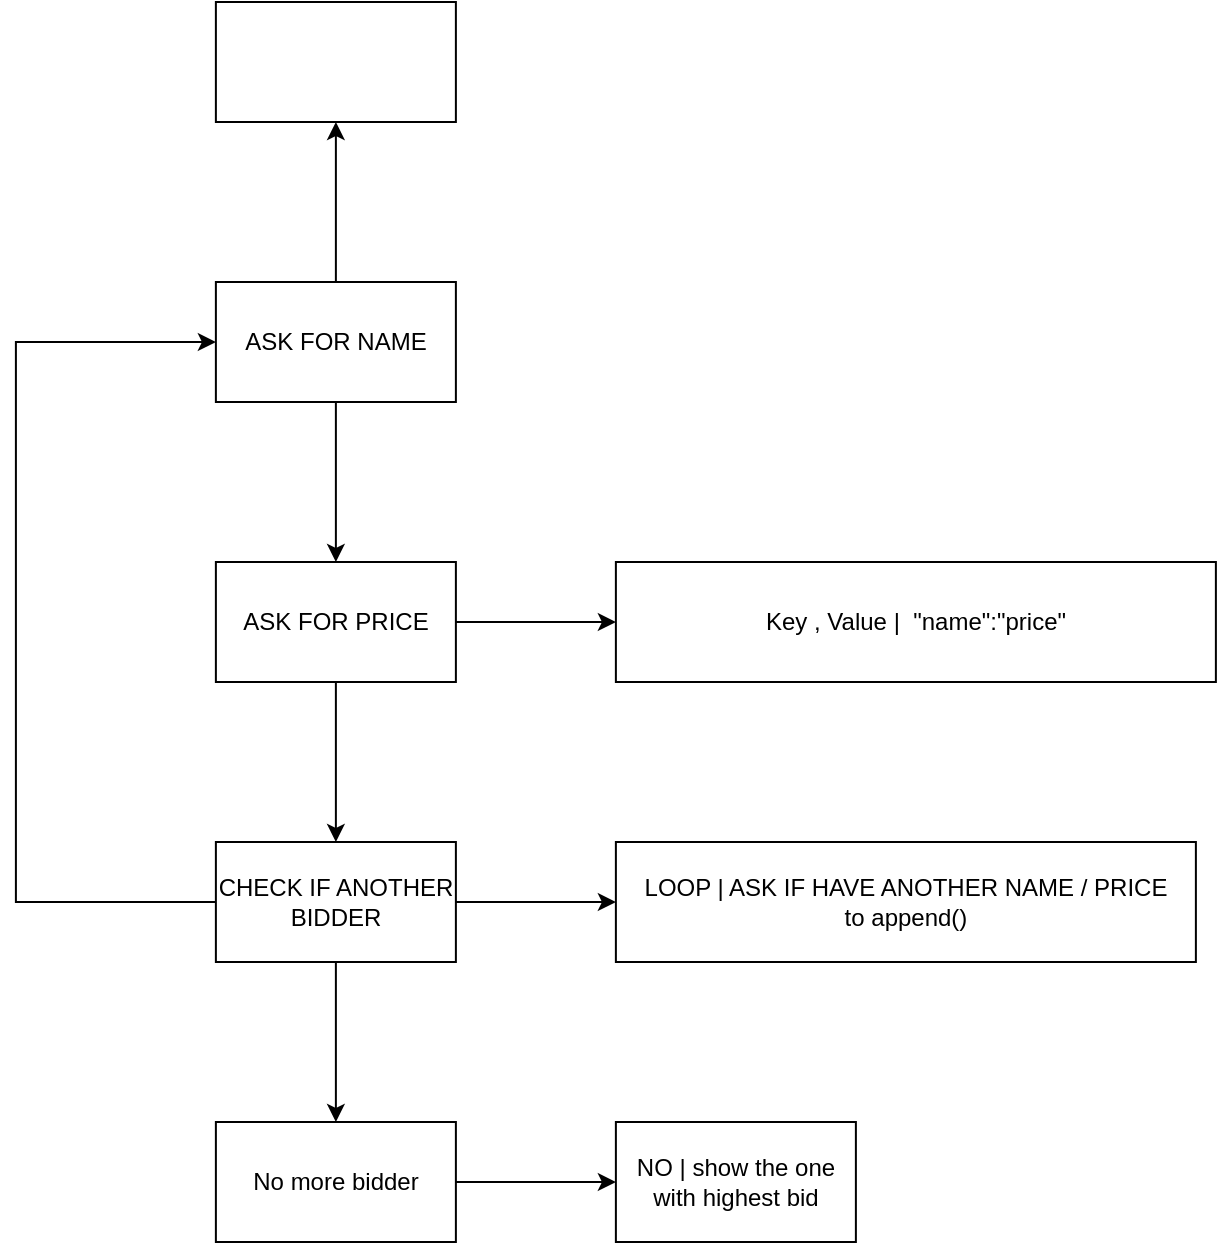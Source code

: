 <mxfile version="16.1.0" type="github"><diagram id="N9zAQ1yZBKCcBvOiO_L4" name="Page-1"><mxGraphModel dx="1422" dy="754" grid="1" gridSize="10" guides="1" tooltips="1" connect="1" arrows="1" fold="1" page="1" pageScale="1" pageWidth="850" pageHeight="1100" math="0" shadow="0"><root><mxCell id="0"/><mxCell id="1" parent="0"/><mxCell id="JM0cMce3PGJPAueqqbBB-3" value="" style="edgeStyle=orthogonalEdgeStyle;rounded=0;orthogonalLoop=1;jettySize=auto;html=1;" parent="1" source="JM0cMce3PGJPAueqqbBB-1" target="JM0cMce3PGJPAueqqbBB-2" edge="1"><mxGeometry relative="1" as="geometry"/></mxCell><mxCell id="j1Jh7dlNuvdHF4VCz_96-12" value="" style="edgeStyle=orthogonalEdgeStyle;rounded=0;orthogonalLoop=1;jettySize=auto;html=1;" parent="1" source="JM0cMce3PGJPAueqqbBB-1" target="j1Jh7dlNuvdHF4VCz_96-11" edge="1"><mxGeometry relative="1" as="geometry"/></mxCell><mxCell id="JM0cMce3PGJPAueqqbBB-1" value="ASK FOR NAME" style="whiteSpace=wrap;html=1;" parent="1" vertex="1"><mxGeometry x="199.94" y="210" width="120" height="60" as="geometry"/></mxCell><mxCell id="JM0cMce3PGJPAueqqbBB-5" value="" style="edgeStyle=orthogonalEdgeStyle;rounded=0;orthogonalLoop=1;jettySize=auto;html=1;" parent="1" source="JM0cMce3PGJPAueqqbBB-2" target="JM0cMce3PGJPAueqqbBB-4" edge="1"><mxGeometry relative="1" as="geometry"/></mxCell><mxCell id="JM0cMce3PGJPAueqqbBB-7" value="" style="edgeStyle=orthogonalEdgeStyle;rounded=0;orthogonalLoop=1;jettySize=auto;html=1;" parent="1" source="JM0cMce3PGJPAueqqbBB-2" target="JM0cMce3PGJPAueqqbBB-6" edge="1"><mxGeometry relative="1" as="geometry"/></mxCell><mxCell id="JM0cMce3PGJPAueqqbBB-2" value="ASK FOR PRICE" style="whiteSpace=wrap;html=1;" parent="1" vertex="1"><mxGeometry x="199.94" y="350" width="120" height="60" as="geometry"/></mxCell><mxCell id="j1Jh7dlNuvdHF4VCz_96-2" value="" style="edgeStyle=orthogonalEdgeStyle;rounded=0;orthogonalLoop=1;jettySize=auto;html=1;" parent="1" source="JM0cMce3PGJPAueqqbBB-4" target="j1Jh7dlNuvdHF4VCz_96-1" edge="1"><mxGeometry relative="1" as="geometry"/></mxCell><mxCell id="j1Jh7dlNuvdHF4VCz_96-4" value="" style="edgeStyle=orthogonalEdgeStyle;rounded=0;orthogonalLoop=1;jettySize=auto;html=1;" parent="1" source="JM0cMce3PGJPAueqqbBB-4" target="j1Jh7dlNuvdHF4VCz_96-3" edge="1"><mxGeometry relative="1" as="geometry"/></mxCell><mxCell id="j1Jh7dlNuvdHF4VCz_96-9" style="edgeStyle=orthogonalEdgeStyle;rounded=0;orthogonalLoop=1;jettySize=auto;html=1;entryX=0;entryY=0.5;entryDx=0;entryDy=0;" parent="1" source="JM0cMce3PGJPAueqqbBB-4" target="JM0cMce3PGJPAueqqbBB-1" edge="1"><mxGeometry relative="1" as="geometry"><mxPoint x="49.94" y="240" as="targetPoint"/><Array as="points"><mxPoint x="99.94" y="520"/><mxPoint x="99.94" y="240"/></Array></mxGeometry></mxCell><mxCell id="JM0cMce3PGJPAueqqbBB-4" value="CHECK IF ANOTHER BIDDER" style="whiteSpace=wrap;html=1;" parent="1" vertex="1"><mxGeometry x="199.94" y="490" width="120" height="60" as="geometry"/></mxCell><mxCell id="JM0cMce3PGJPAueqqbBB-6" value="Key , Value |&amp;nbsp; &quot;name&quot;:&quot;price&quot;" style="whiteSpace=wrap;html=1;" parent="1" vertex="1"><mxGeometry x="399.94" y="350" width="300" height="60" as="geometry"/></mxCell><mxCell id="j1Jh7dlNuvdHF4VCz_96-1" value="LOOP | ASK IF HAVE ANOTHER NAME / PRICE&lt;br&gt;to append()" style="whiteSpace=wrap;html=1;" parent="1" vertex="1"><mxGeometry x="399.94" y="490" width="290" height="60" as="geometry"/></mxCell><mxCell id="j1Jh7dlNuvdHF4VCz_96-6" value="" style="edgeStyle=orthogonalEdgeStyle;rounded=0;orthogonalLoop=1;jettySize=auto;html=1;" parent="1" source="j1Jh7dlNuvdHF4VCz_96-3" target="j1Jh7dlNuvdHF4VCz_96-5" edge="1"><mxGeometry relative="1" as="geometry"/></mxCell><mxCell id="j1Jh7dlNuvdHF4VCz_96-3" value="No more bidder" style="whiteSpace=wrap;html=1;" parent="1" vertex="1"><mxGeometry x="199.94" y="630" width="120" height="60" as="geometry"/></mxCell><mxCell id="j1Jh7dlNuvdHF4VCz_96-5" value="NO | show the one with highest bid" style="whiteSpace=wrap;html=1;" parent="1" vertex="1"><mxGeometry x="399.94" y="630" width="120" height="60" as="geometry"/></mxCell><mxCell id="j1Jh7dlNuvdHF4VCz_96-11" value="" style="whiteSpace=wrap;html=1;" parent="1" vertex="1"><mxGeometry x="199.94" y="70" width="120" height="60" as="geometry"/></mxCell></root></mxGraphModel></diagram></mxfile>